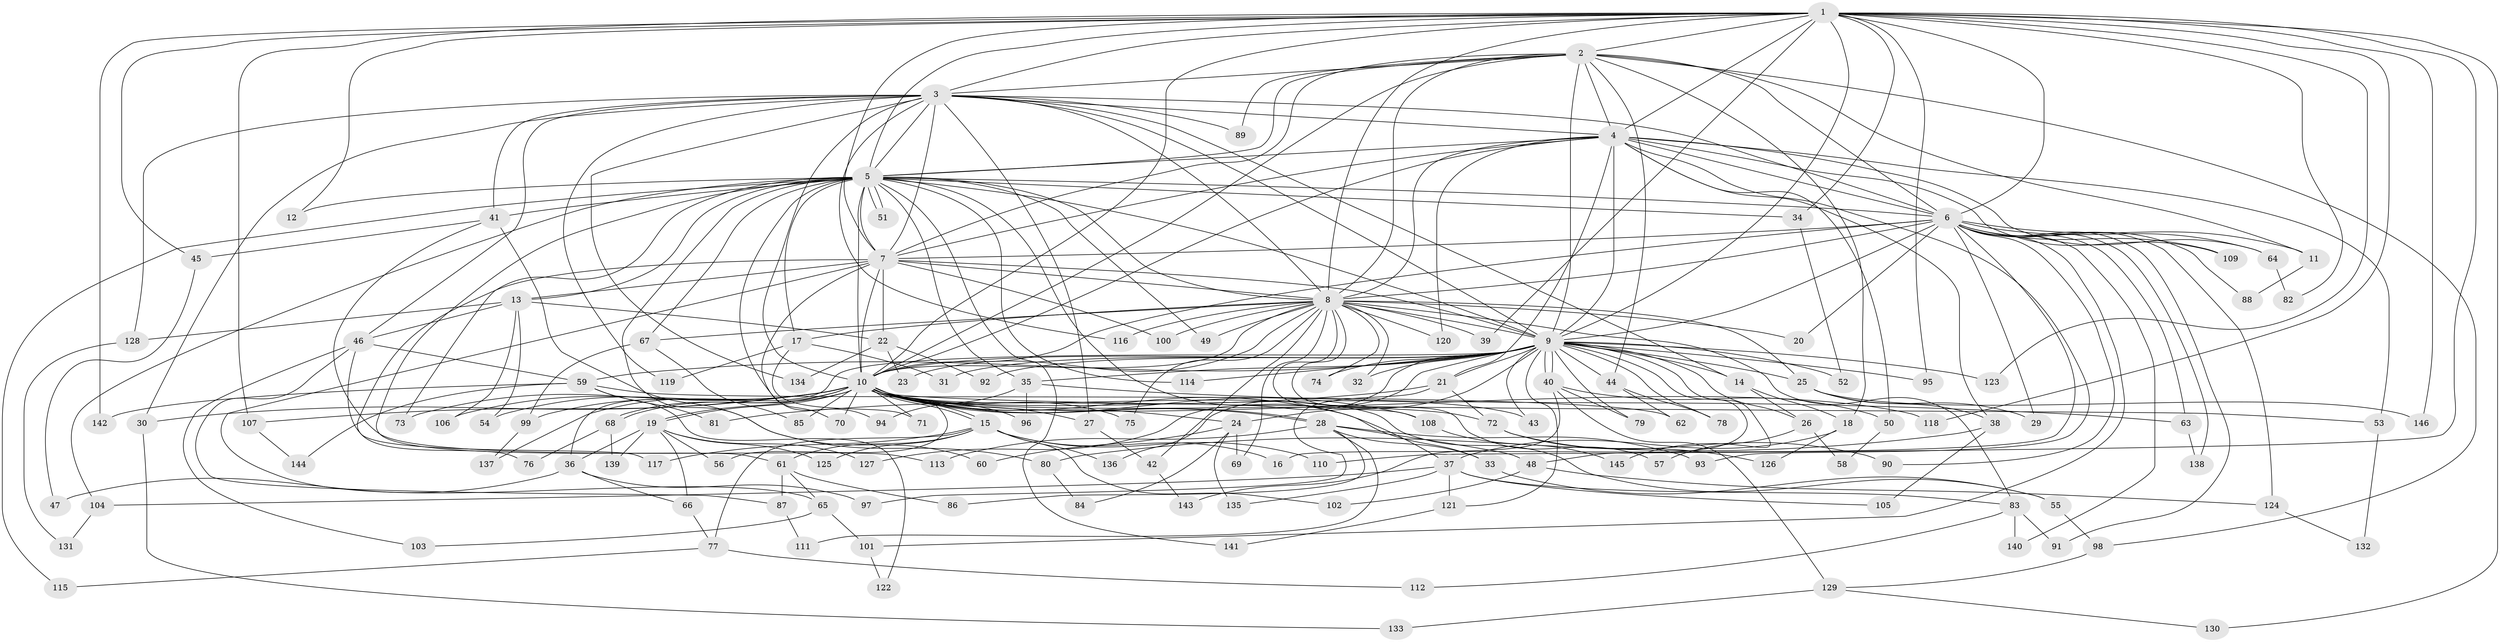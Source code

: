 // coarse degree distribution, {20: 0.009009009009009009, 18: 0.018018018018018018, 16: 0.009009009009009009, 24: 0.009009009009009009, 22: 0.009009009009009009, 25: 0.009009009009009009, 33: 0.009009009009009009, 37: 0.009009009009009009, 3: 0.16216216216216217, 2: 0.4954954954954955, 9: 0.009009009009009009, 4: 0.10810810810810811, 13: 0.009009009009009009, 5: 0.07207207207207207, 8: 0.02702702702702703, 6: 0.02702702702702703, 7: 0.009009009009009009}
// Generated by graph-tools (version 1.1) at 2025/51/02/27/25 19:51:52]
// undirected, 146 vertices, 317 edges
graph export_dot {
graph [start="1"]
  node [color=gray90,style=filled];
  1;
  2;
  3;
  4;
  5;
  6;
  7;
  8;
  9;
  10;
  11;
  12;
  13;
  14;
  15;
  16;
  17;
  18;
  19;
  20;
  21;
  22;
  23;
  24;
  25;
  26;
  27;
  28;
  29;
  30;
  31;
  32;
  33;
  34;
  35;
  36;
  37;
  38;
  39;
  40;
  41;
  42;
  43;
  44;
  45;
  46;
  47;
  48;
  49;
  50;
  51;
  52;
  53;
  54;
  55;
  56;
  57;
  58;
  59;
  60;
  61;
  62;
  63;
  64;
  65;
  66;
  67;
  68;
  69;
  70;
  71;
  72;
  73;
  74;
  75;
  76;
  77;
  78;
  79;
  80;
  81;
  82;
  83;
  84;
  85;
  86;
  87;
  88;
  89;
  90;
  91;
  92;
  93;
  94;
  95;
  96;
  97;
  98;
  99;
  100;
  101;
  102;
  103;
  104;
  105;
  106;
  107;
  108;
  109;
  110;
  111;
  112;
  113;
  114;
  115;
  116;
  117;
  118;
  119;
  120;
  121;
  122;
  123;
  124;
  125;
  126;
  127;
  128;
  129;
  130;
  131;
  132;
  133;
  134;
  135;
  136;
  137;
  138;
  139;
  140;
  141;
  142;
  143;
  144;
  145;
  146;
  1 -- 2;
  1 -- 3;
  1 -- 4;
  1 -- 5;
  1 -- 6;
  1 -- 7;
  1 -- 8;
  1 -- 9;
  1 -- 10;
  1 -- 12;
  1 -- 34;
  1 -- 39;
  1 -- 45;
  1 -- 82;
  1 -- 95;
  1 -- 107;
  1 -- 110;
  1 -- 118;
  1 -- 123;
  1 -- 130;
  1 -- 142;
  1 -- 146;
  2 -- 3;
  2 -- 4;
  2 -- 5;
  2 -- 6;
  2 -- 7;
  2 -- 8;
  2 -- 9;
  2 -- 10;
  2 -- 11;
  2 -- 18;
  2 -- 44;
  2 -- 89;
  2 -- 98;
  3 -- 4;
  3 -- 5;
  3 -- 6;
  3 -- 7;
  3 -- 8;
  3 -- 9;
  3 -- 10;
  3 -- 14;
  3 -- 27;
  3 -- 30;
  3 -- 41;
  3 -- 46;
  3 -- 89;
  3 -- 116;
  3 -- 119;
  3 -- 128;
  3 -- 134;
  4 -- 5;
  4 -- 6;
  4 -- 7;
  4 -- 8;
  4 -- 9;
  4 -- 10;
  4 -- 21;
  4 -- 38;
  4 -- 50;
  4 -- 53;
  4 -- 64;
  4 -- 93;
  4 -- 109;
  4 -- 120;
  5 -- 6;
  5 -- 7;
  5 -- 8;
  5 -- 9;
  5 -- 10;
  5 -- 12;
  5 -- 13;
  5 -- 17;
  5 -- 34;
  5 -- 35;
  5 -- 37;
  5 -- 41;
  5 -- 49;
  5 -- 51;
  5 -- 51;
  5 -- 60;
  5 -- 61;
  5 -- 67;
  5 -- 73;
  5 -- 94;
  5 -- 104;
  5 -- 114;
  5 -- 115;
  5 -- 141;
  6 -- 7;
  6 -- 8;
  6 -- 9;
  6 -- 10;
  6 -- 11;
  6 -- 16;
  6 -- 20;
  6 -- 29;
  6 -- 63;
  6 -- 64;
  6 -- 88;
  6 -- 90;
  6 -- 91;
  6 -- 101;
  6 -- 109;
  6 -- 124;
  6 -- 138;
  6 -- 140;
  7 -- 8;
  7 -- 9;
  7 -- 10;
  7 -- 13;
  7 -- 22;
  7 -- 65;
  7 -- 70;
  7 -- 76;
  7 -- 100;
  8 -- 9;
  8 -- 10;
  8 -- 17;
  8 -- 20;
  8 -- 23;
  8 -- 25;
  8 -- 32;
  8 -- 39;
  8 -- 42;
  8 -- 49;
  8 -- 57;
  8 -- 67;
  8 -- 69;
  8 -- 74;
  8 -- 75;
  8 -- 83;
  8 -- 100;
  8 -- 108;
  8 -- 116;
  8 -- 120;
  9 -- 10;
  9 -- 14;
  9 -- 21;
  9 -- 24;
  9 -- 25;
  9 -- 26;
  9 -- 31;
  9 -- 32;
  9 -- 35;
  9 -- 36;
  9 -- 40;
  9 -- 40;
  9 -- 43;
  9 -- 44;
  9 -- 48;
  9 -- 52;
  9 -- 59;
  9 -- 74;
  9 -- 78;
  9 -- 79;
  9 -- 92;
  9 -- 95;
  9 -- 114;
  9 -- 121;
  9 -- 123;
  9 -- 127;
  9 -- 136;
  9 -- 145;
  10 -- 15;
  10 -- 15;
  10 -- 19;
  10 -- 19;
  10 -- 24;
  10 -- 27;
  10 -- 28;
  10 -- 28;
  10 -- 30;
  10 -- 33;
  10 -- 43;
  10 -- 53;
  10 -- 54;
  10 -- 55;
  10 -- 56;
  10 -- 68;
  10 -- 68;
  10 -- 70;
  10 -- 71;
  10 -- 72;
  10 -- 73;
  10 -- 75;
  10 -- 85;
  10 -- 96;
  10 -- 99;
  10 -- 106;
  10 -- 107;
  10 -- 108;
  10 -- 118;
  10 -- 137;
  11 -- 88;
  13 -- 22;
  13 -- 46;
  13 -- 54;
  13 -- 106;
  13 -- 128;
  14 -- 18;
  14 -- 26;
  15 -- 16;
  15 -- 61;
  15 -- 77;
  15 -- 102;
  15 -- 110;
  15 -- 117;
  15 -- 125;
  15 -- 136;
  17 -- 31;
  17 -- 71;
  17 -- 119;
  18 -- 37;
  18 -- 126;
  19 -- 36;
  19 -- 56;
  19 -- 66;
  19 -- 125;
  19 -- 127;
  19 -- 139;
  21 -- 72;
  21 -- 81;
  21 -- 97;
  22 -- 23;
  22 -- 92;
  22 -- 134;
  24 -- 60;
  24 -- 69;
  24 -- 84;
  24 -- 135;
  25 -- 29;
  25 -- 38;
  25 -- 146;
  26 -- 57;
  26 -- 58;
  27 -- 42;
  28 -- 33;
  28 -- 48;
  28 -- 86;
  28 -- 93;
  28 -- 111;
  28 -- 113;
  30 -- 133;
  33 -- 55;
  34 -- 52;
  35 -- 63;
  35 -- 94;
  35 -- 96;
  36 -- 47;
  36 -- 66;
  36 -- 97;
  37 -- 83;
  37 -- 104;
  37 -- 105;
  37 -- 121;
  37 -- 135;
  38 -- 80;
  38 -- 105;
  40 -- 50;
  40 -- 79;
  40 -- 129;
  40 -- 143;
  41 -- 45;
  41 -- 80;
  41 -- 113;
  42 -- 143;
  44 -- 62;
  44 -- 78;
  45 -- 47;
  46 -- 59;
  46 -- 87;
  46 -- 103;
  46 -- 117;
  48 -- 102;
  48 -- 124;
  50 -- 58;
  53 -- 132;
  55 -- 98;
  59 -- 62;
  59 -- 81;
  59 -- 122;
  59 -- 142;
  59 -- 144;
  61 -- 65;
  61 -- 86;
  61 -- 87;
  63 -- 138;
  64 -- 82;
  65 -- 101;
  65 -- 103;
  66 -- 77;
  67 -- 85;
  67 -- 99;
  68 -- 76;
  68 -- 139;
  72 -- 90;
  72 -- 126;
  77 -- 112;
  77 -- 115;
  80 -- 84;
  83 -- 91;
  83 -- 112;
  83 -- 140;
  87 -- 111;
  98 -- 129;
  99 -- 137;
  101 -- 122;
  104 -- 131;
  107 -- 144;
  108 -- 145;
  121 -- 141;
  124 -- 132;
  128 -- 131;
  129 -- 130;
  129 -- 133;
}
